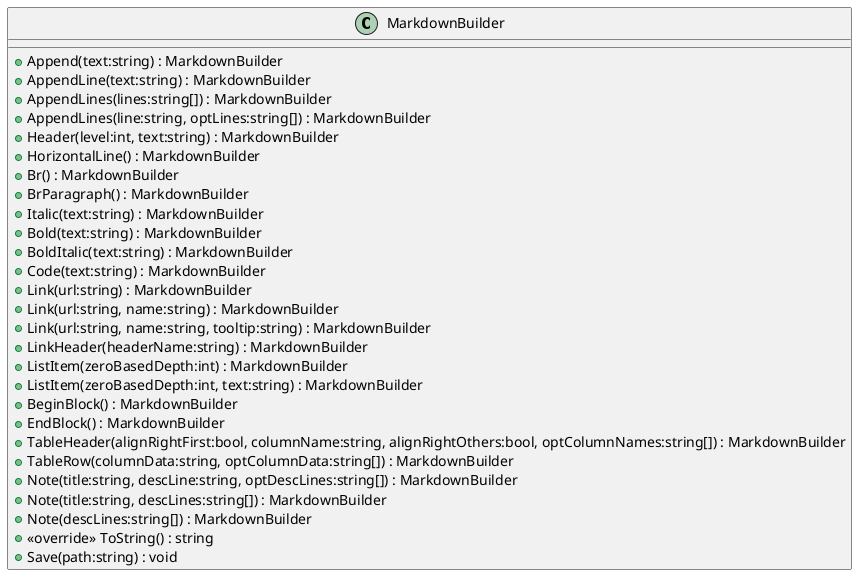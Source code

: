 @startuml
class MarkdownBuilder {
    + Append(text:string) : MarkdownBuilder
    + AppendLine(text:string) : MarkdownBuilder
    + AppendLines(lines:string[]) : MarkdownBuilder
    + AppendLines(line:string, optLines:string[]) : MarkdownBuilder
    + Header(level:int, text:string) : MarkdownBuilder
    + HorizontalLine() : MarkdownBuilder
    + Br() : MarkdownBuilder
    + BrParagraph() : MarkdownBuilder
    + Italic(text:string) : MarkdownBuilder
    + Bold(text:string) : MarkdownBuilder
    + BoldItalic(text:string) : MarkdownBuilder
    + Code(text:string) : MarkdownBuilder
    + Link(url:string) : MarkdownBuilder
    + Link(url:string, name:string) : MarkdownBuilder
    + Link(url:string, name:string, tooltip:string) : MarkdownBuilder
    + LinkHeader(headerName:string) : MarkdownBuilder
    + ListItem(zeroBasedDepth:int) : MarkdownBuilder
    + ListItem(zeroBasedDepth:int, text:string) : MarkdownBuilder
    + BeginBlock() : MarkdownBuilder
    + EndBlock() : MarkdownBuilder
    + TableHeader(alignRightFirst:bool, columnName:string, alignRightOthers:bool, optColumnNames:string[]) : MarkdownBuilder
    + TableRow(columnData:string, optColumnData:string[]) : MarkdownBuilder
    + Note(title:string, descLine:string, optDescLines:string[]) : MarkdownBuilder
    + Note(title:string, descLines:string[]) : MarkdownBuilder
    + Note(descLines:string[]) : MarkdownBuilder
    + <<override>> ToString() : string
    + Save(path:string) : void
}
@enduml
